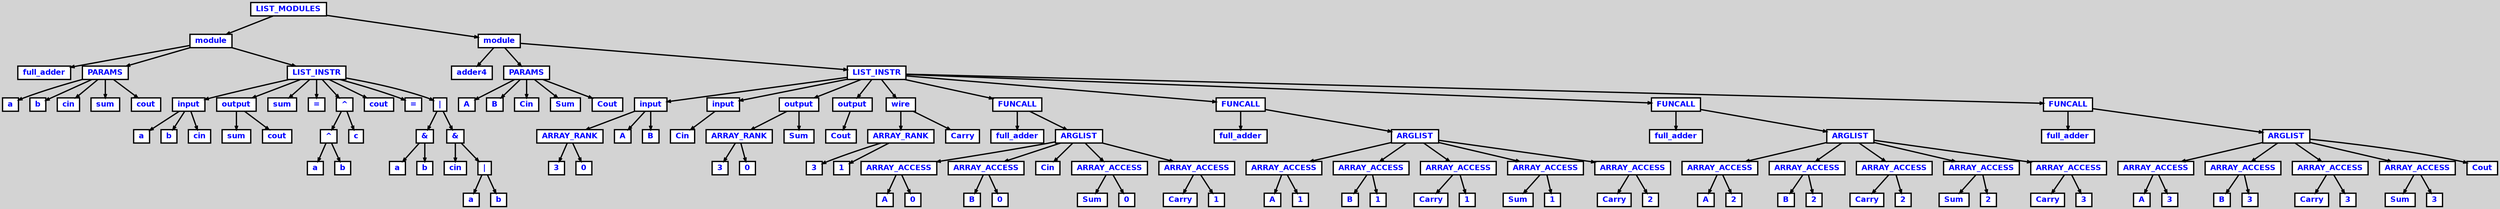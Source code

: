 digraph {

	ordering=out;
	ranksep=.4;
	bgcolor="lightgrey"; node [shape=box, fixedsize=false, fontsize=12, fontname="Helvetica-bold", fontcolor="blue"
		width=.25, height=.25, color="black", fillcolor="white", style="filled, solid, bold"];
	edge [arrowsize=.5, color="black", style="bold"]

  n0 [label="LIST_MODULES"];
  n1 [label="module"];
  n1 [label="module"];
  n2 [label="full_adder"];
  n3 [label="PARAMS"];
  n3 [label="PARAMS"];
  n4 [label="a"];
  n5 [label="b"];
  n6 [label="cin"];
  n7 [label="sum"];
  n8 [label="cout"];
  n9 [label="LIST_INSTR"];
  n9 [label="LIST_INSTR"];
  n10 [label="input"];
  n10 [label="input"];
  n11 [label="a"];
  n12 [label="b"];
  n13 [label="cin"];
  n14 [label="output"];
  n14 [label="output"];
  n15 [label="sum"];
  n16 [label="cout"];
  n17 [label="sum"];
  n18 [label="="];
  n19 [label="^"];
  n19 [label="^"];
  n20 [label="^"];
  n20 [label="^"];
  n21 [label="a"];
  n22 [label="b"];
  n23 [label="c"];
  n24 [label="cout"];
  n25 [label="="];
  n26 [label="|"];
  n26 [label="|"];
  n27 [label="&"];
  n27 [label="&"];
  n28 [label="a"];
  n29 [label="b"];
  n30 [label="&"];
  n30 [label="&"];
  n31 [label="cin"];
  n32 [label="|"];
  n32 [label="|"];
  n33 [label="a"];
  n34 [label="b"];
  n35 [label="module"];
  n35 [label="module"];
  n36 [label="adder4"];
  n37 [label="PARAMS"];
  n37 [label="PARAMS"];
  n38 [label="A"];
  n39 [label="B"];
  n40 [label="Cin"];
  n41 [label="Sum"];
  n42 [label="Cout"];
  n43 [label="LIST_INSTR"];
  n43 [label="LIST_INSTR"];
  n44 [label="input"];
  n44 [label="input"];
  n45 [label="ARRAY_RANK"];
  n45 [label="ARRAY_RANK"];
  n46 [label="3"];
  n47 [label="0"];
  n48 [label="A"];
  n49 [label="B"];
  n50 [label="input"];
  n50 [label="input"];
  n51 [label="Cin"];
  n52 [label="output"];
  n52 [label="output"];
  n53 [label="ARRAY_RANK"];
  n53 [label="ARRAY_RANK"];
  n54 [label="3"];
  n55 [label="0"];
  n56 [label="Sum"];
  n57 [label="output"];
  n57 [label="output"];
  n58 [label="Cout"];
  n59 [label="wire"];
  n59 [label="wire"];
  n60 [label="ARRAY_RANK"];
  n60 [label="ARRAY_RANK"];
  n61 [label="3"];
  n62 [label="1"];
  n63 [label="Carry"];
  n64 [label="FUNCALL"];
  n64 [label="FUNCALL"];
  n65 [label="full_adder"];
  n66 [label="ARGLIST"];
  n66 [label="ARGLIST"];
  n67 [label="ARRAY_ACCESS"];
  n67 [label="ARRAY_ACCESS"];
  n68 [label="A"];
  n69 [label="0"];
  n70 [label="ARRAY_ACCESS"];
  n70 [label="ARRAY_ACCESS"];
  n71 [label="B"];
  n72 [label="0"];
  n73 [label="Cin"];
  n74 [label="ARRAY_ACCESS"];
  n74 [label="ARRAY_ACCESS"];
  n75 [label="Sum"];
  n76 [label="0"];
  n77 [label="ARRAY_ACCESS"];
  n77 [label="ARRAY_ACCESS"];
  n78 [label="Carry"];
  n79 [label="1"];
  n80 [label="FUNCALL"];
  n80 [label="FUNCALL"];
  n81 [label="full_adder"];
  n82 [label="ARGLIST"];
  n82 [label="ARGLIST"];
  n83 [label="ARRAY_ACCESS"];
  n83 [label="ARRAY_ACCESS"];
  n84 [label="A"];
  n85 [label="1"];
  n86 [label="ARRAY_ACCESS"];
  n86 [label="ARRAY_ACCESS"];
  n87 [label="B"];
  n88 [label="1"];
  n89 [label="ARRAY_ACCESS"];
  n89 [label="ARRAY_ACCESS"];
  n90 [label="Carry"];
  n91 [label="1"];
  n92 [label="ARRAY_ACCESS"];
  n92 [label="ARRAY_ACCESS"];
  n93 [label="Sum"];
  n94 [label="1"];
  n95 [label="ARRAY_ACCESS"];
  n95 [label="ARRAY_ACCESS"];
  n96 [label="Carry"];
  n97 [label="2"];
  n98 [label="FUNCALL"];
  n98 [label="FUNCALL"];
  n99 [label="full_adder"];
  n100 [label="ARGLIST"];
  n100 [label="ARGLIST"];
  n101 [label="ARRAY_ACCESS"];
  n101 [label="ARRAY_ACCESS"];
  n102 [label="A"];
  n103 [label="2"];
  n104 [label="ARRAY_ACCESS"];
  n104 [label="ARRAY_ACCESS"];
  n105 [label="B"];
  n106 [label="2"];
  n107 [label="ARRAY_ACCESS"];
  n107 [label="ARRAY_ACCESS"];
  n108 [label="Carry"];
  n109 [label="2"];
  n110 [label="ARRAY_ACCESS"];
  n110 [label="ARRAY_ACCESS"];
  n111 [label="Sum"];
  n112 [label="2"];
  n113 [label="ARRAY_ACCESS"];
  n113 [label="ARRAY_ACCESS"];
  n114 [label="Carry"];
  n115 [label="3"];
  n116 [label="FUNCALL"];
  n116 [label="FUNCALL"];
  n117 [label="full_adder"];
  n118 [label="ARGLIST"];
  n118 [label="ARGLIST"];
  n119 [label="ARRAY_ACCESS"];
  n119 [label="ARRAY_ACCESS"];
  n120 [label="A"];
  n121 [label="3"];
  n122 [label="ARRAY_ACCESS"];
  n122 [label="ARRAY_ACCESS"];
  n123 [label="B"];
  n124 [label="3"];
  n125 [label="ARRAY_ACCESS"];
  n125 [label="ARRAY_ACCESS"];
  n126 [label="Carry"];
  n127 [label="3"];
  n128 [label="ARRAY_ACCESS"];
  n128 [label="ARRAY_ACCESS"];
  n129 [label="Sum"];
  n130 [label="3"];
  n131 [label="Cout"];

  n0 -> n1 // "LIST_MODULES" -> "module"
  n1 -> n2 // "module" -> "full_adder"
  n1 -> n3 // "module" -> "PARAMS"
  n3 -> n4 // "PARAMS" -> "a"
  n3 -> n5 // "PARAMS" -> "b"
  n3 -> n6 // "PARAMS" -> "cin"
  n3 -> n7 // "PARAMS" -> "sum"
  n3 -> n8 // "PARAMS" -> "cout"
  n1 -> n9 // "module" -> "LIST_INSTR"
  n9 -> n10 // "LIST_INSTR" -> "input"
  n10 -> n11 // "input" -> "a"
  n10 -> n12 // "input" -> "b"
  n10 -> n13 // "input" -> "cin"
  n9 -> n14 // "LIST_INSTR" -> "output"
  n14 -> n15 // "output" -> "sum"
  n14 -> n16 // "output" -> "cout"
  n9 -> n17 // "LIST_INSTR" -> "sum"
  n9 -> n18 // "LIST_INSTR" -> "="
  n9 -> n19 // "LIST_INSTR" -> "^"
  n19 -> n20 // "^" -> "^"
  n20 -> n21 // "^" -> "a"
  n20 -> n22 // "^" -> "b"
  n19 -> n23 // "^" -> "c"
  n9 -> n24 // "LIST_INSTR" -> "cout"
  n9 -> n25 // "LIST_INSTR" -> "="
  n9 -> n26 // "LIST_INSTR" -> "|"
  n26 -> n27 // "|" -> "&"
  n27 -> n28 // "&" -> "a"
  n27 -> n29 // "&" -> "b"
  n26 -> n30 // "|" -> "&"
  n30 -> n31 // "&" -> "cin"
  n30 -> n32 // "&" -> "|"
  n32 -> n33 // "|" -> "a"
  n32 -> n34 // "|" -> "b"
  n0 -> n35 // "LIST_MODULES" -> "module"
  n35 -> n36 // "module" -> "adder4"
  n35 -> n37 // "module" -> "PARAMS"
  n37 -> n38 // "PARAMS" -> "A"
  n37 -> n39 // "PARAMS" -> "B"
  n37 -> n40 // "PARAMS" -> "Cin"
  n37 -> n41 // "PARAMS" -> "Sum"
  n37 -> n42 // "PARAMS" -> "Cout"
  n35 -> n43 // "module" -> "LIST_INSTR"
  n43 -> n44 // "LIST_INSTR" -> "input"
  n44 -> n45 // "input" -> "ARRAY_RANK"
  n45 -> n46 // "ARRAY_RANK" -> "3"
  n45 -> n47 // "ARRAY_RANK" -> "0"
  n44 -> n48 // "input" -> "A"
  n44 -> n49 // "input" -> "B"
  n43 -> n50 // "LIST_INSTR" -> "input"
  n50 -> n51 // "input" -> "Cin"
  n43 -> n52 // "LIST_INSTR" -> "output"
  n52 -> n53 // "output" -> "ARRAY_RANK"
  n53 -> n54 // "ARRAY_RANK" -> "3"
  n53 -> n55 // "ARRAY_RANK" -> "0"
  n52 -> n56 // "output" -> "Sum"
  n43 -> n57 // "LIST_INSTR" -> "output"
  n57 -> n58 // "output" -> "Cout"
  n43 -> n59 // "LIST_INSTR" -> "wire"
  n59 -> n60 // "wire" -> "ARRAY_RANK"
  n60 -> n61 // "ARRAY_RANK" -> "3"
  n60 -> n62 // "ARRAY_RANK" -> "1"
  n59 -> n63 // "wire" -> "Carry"
  n43 -> n64 // "LIST_INSTR" -> "FUNCALL"
  n64 -> n65 // "FUNCALL" -> "full_adder"
  n64 -> n66 // "FUNCALL" -> "ARGLIST"
  n66 -> n67 // "ARGLIST" -> "ARRAY_ACCESS"
  n67 -> n68 // "ARRAY_ACCESS" -> "A"
  n67 -> n69 // "ARRAY_ACCESS" -> "0"
  n66 -> n70 // "ARGLIST" -> "ARRAY_ACCESS"
  n70 -> n71 // "ARRAY_ACCESS" -> "B"
  n70 -> n72 // "ARRAY_ACCESS" -> "0"
  n66 -> n73 // "ARGLIST" -> "Cin"
  n66 -> n74 // "ARGLIST" -> "ARRAY_ACCESS"
  n74 -> n75 // "ARRAY_ACCESS" -> "Sum"
  n74 -> n76 // "ARRAY_ACCESS" -> "0"
  n66 -> n77 // "ARGLIST" -> "ARRAY_ACCESS"
  n77 -> n78 // "ARRAY_ACCESS" -> "Carry"
  n77 -> n79 // "ARRAY_ACCESS" -> "1"
  n43 -> n80 // "LIST_INSTR" -> "FUNCALL"
  n80 -> n81 // "FUNCALL" -> "full_adder"
  n80 -> n82 // "FUNCALL" -> "ARGLIST"
  n82 -> n83 // "ARGLIST" -> "ARRAY_ACCESS"
  n83 -> n84 // "ARRAY_ACCESS" -> "A"
  n83 -> n85 // "ARRAY_ACCESS" -> "1"
  n82 -> n86 // "ARGLIST" -> "ARRAY_ACCESS"
  n86 -> n87 // "ARRAY_ACCESS" -> "B"
  n86 -> n88 // "ARRAY_ACCESS" -> "1"
  n82 -> n89 // "ARGLIST" -> "ARRAY_ACCESS"
  n89 -> n90 // "ARRAY_ACCESS" -> "Carry"
  n89 -> n91 // "ARRAY_ACCESS" -> "1"
  n82 -> n92 // "ARGLIST" -> "ARRAY_ACCESS"
  n92 -> n93 // "ARRAY_ACCESS" -> "Sum"
  n92 -> n94 // "ARRAY_ACCESS" -> "1"
  n82 -> n95 // "ARGLIST" -> "ARRAY_ACCESS"
  n95 -> n96 // "ARRAY_ACCESS" -> "Carry"
  n95 -> n97 // "ARRAY_ACCESS" -> "2"
  n43 -> n98 // "LIST_INSTR" -> "FUNCALL"
  n98 -> n99 // "FUNCALL" -> "full_adder"
  n98 -> n100 // "FUNCALL" -> "ARGLIST"
  n100 -> n101 // "ARGLIST" -> "ARRAY_ACCESS"
  n101 -> n102 // "ARRAY_ACCESS" -> "A"
  n101 -> n103 // "ARRAY_ACCESS" -> "2"
  n100 -> n104 // "ARGLIST" -> "ARRAY_ACCESS"
  n104 -> n105 // "ARRAY_ACCESS" -> "B"
  n104 -> n106 // "ARRAY_ACCESS" -> "2"
  n100 -> n107 // "ARGLIST" -> "ARRAY_ACCESS"
  n107 -> n108 // "ARRAY_ACCESS" -> "Carry"
  n107 -> n109 // "ARRAY_ACCESS" -> "2"
  n100 -> n110 // "ARGLIST" -> "ARRAY_ACCESS"
  n110 -> n111 // "ARRAY_ACCESS" -> "Sum"
  n110 -> n112 // "ARRAY_ACCESS" -> "2"
  n100 -> n113 // "ARGLIST" -> "ARRAY_ACCESS"
  n113 -> n114 // "ARRAY_ACCESS" -> "Carry"
  n113 -> n115 // "ARRAY_ACCESS" -> "3"
  n43 -> n116 // "LIST_INSTR" -> "FUNCALL"
  n116 -> n117 // "FUNCALL" -> "full_adder"
  n116 -> n118 // "FUNCALL" -> "ARGLIST"
  n118 -> n119 // "ARGLIST" -> "ARRAY_ACCESS"
  n119 -> n120 // "ARRAY_ACCESS" -> "A"
  n119 -> n121 // "ARRAY_ACCESS" -> "3"
  n118 -> n122 // "ARGLIST" -> "ARRAY_ACCESS"
  n122 -> n123 // "ARRAY_ACCESS" -> "B"
  n122 -> n124 // "ARRAY_ACCESS" -> "3"
  n118 -> n125 // "ARGLIST" -> "ARRAY_ACCESS"
  n125 -> n126 // "ARRAY_ACCESS" -> "Carry"
  n125 -> n127 // "ARRAY_ACCESS" -> "3"
  n118 -> n128 // "ARGLIST" -> "ARRAY_ACCESS"
  n128 -> n129 // "ARRAY_ACCESS" -> "Sum"
  n128 -> n130 // "ARRAY_ACCESS" -> "3"
  n118 -> n131 // "ARGLIST" -> "Cout"

}
